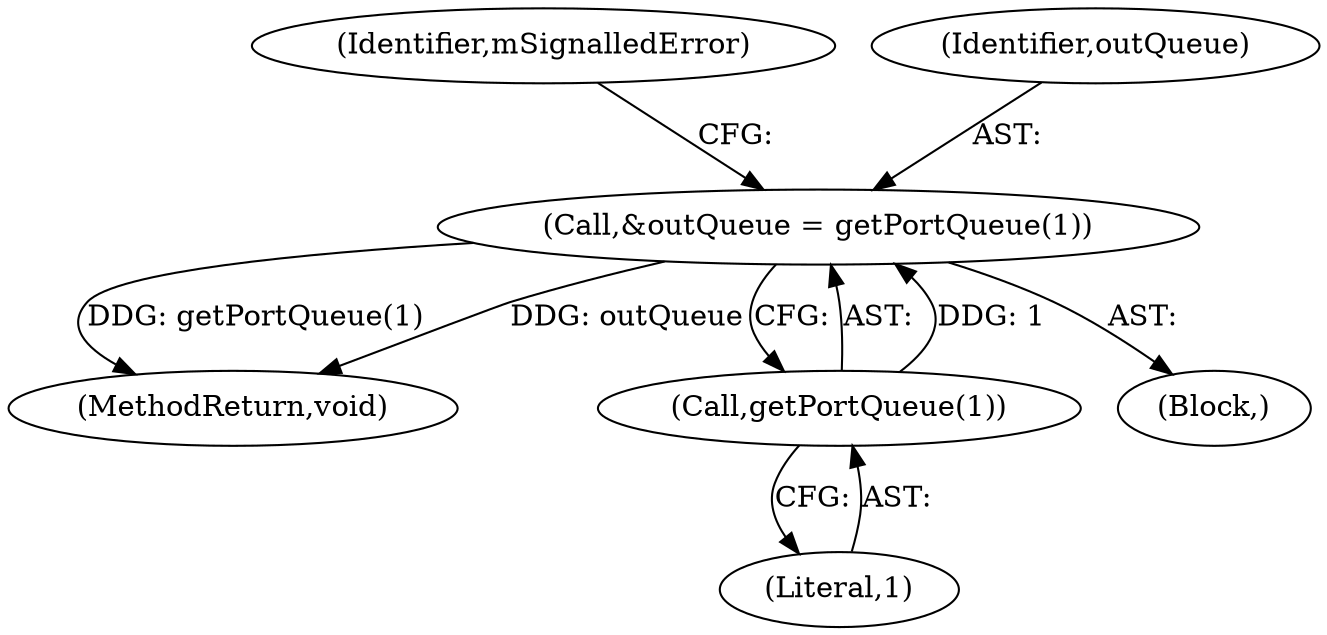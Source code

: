 digraph "0_Android_44749eb4f273f0eb681d0fa013e3beef754fa687@pointer" {
"1000112" [label="(Call,&outQueue = getPortQueue(1))"];
"1000114" [label="(Call,getPortQueue(1))"];
"1000556" [label="(MethodReturn,void)"];
"1000118" [label="(Identifier,mSignalledError)"];
"1000114" [label="(Call,getPortQueue(1))"];
"1000112" [label="(Call,&outQueue = getPortQueue(1))"];
"1000105" [label="(Block,)"];
"1000115" [label="(Literal,1)"];
"1000113" [label="(Identifier,outQueue)"];
"1000112" -> "1000105"  [label="AST: "];
"1000112" -> "1000114"  [label="CFG: "];
"1000113" -> "1000112"  [label="AST: "];
"1000114" -> "1000112"  [label="AST: "];
"1000118" -> "1000112"  [label="CFG: "];
"1000112" -> "1000556"  [label="DDG: getPortQueue(1)"];
"1000112" -> "1000556"  [label="DDG: outQueue"];
"1000114" -> "1000112"  [label="DDG: 1"];
"1000114" -> "1000115"  [label="CFG: "];
"1000115" -> "1000114"  [label="AST: "];
}
